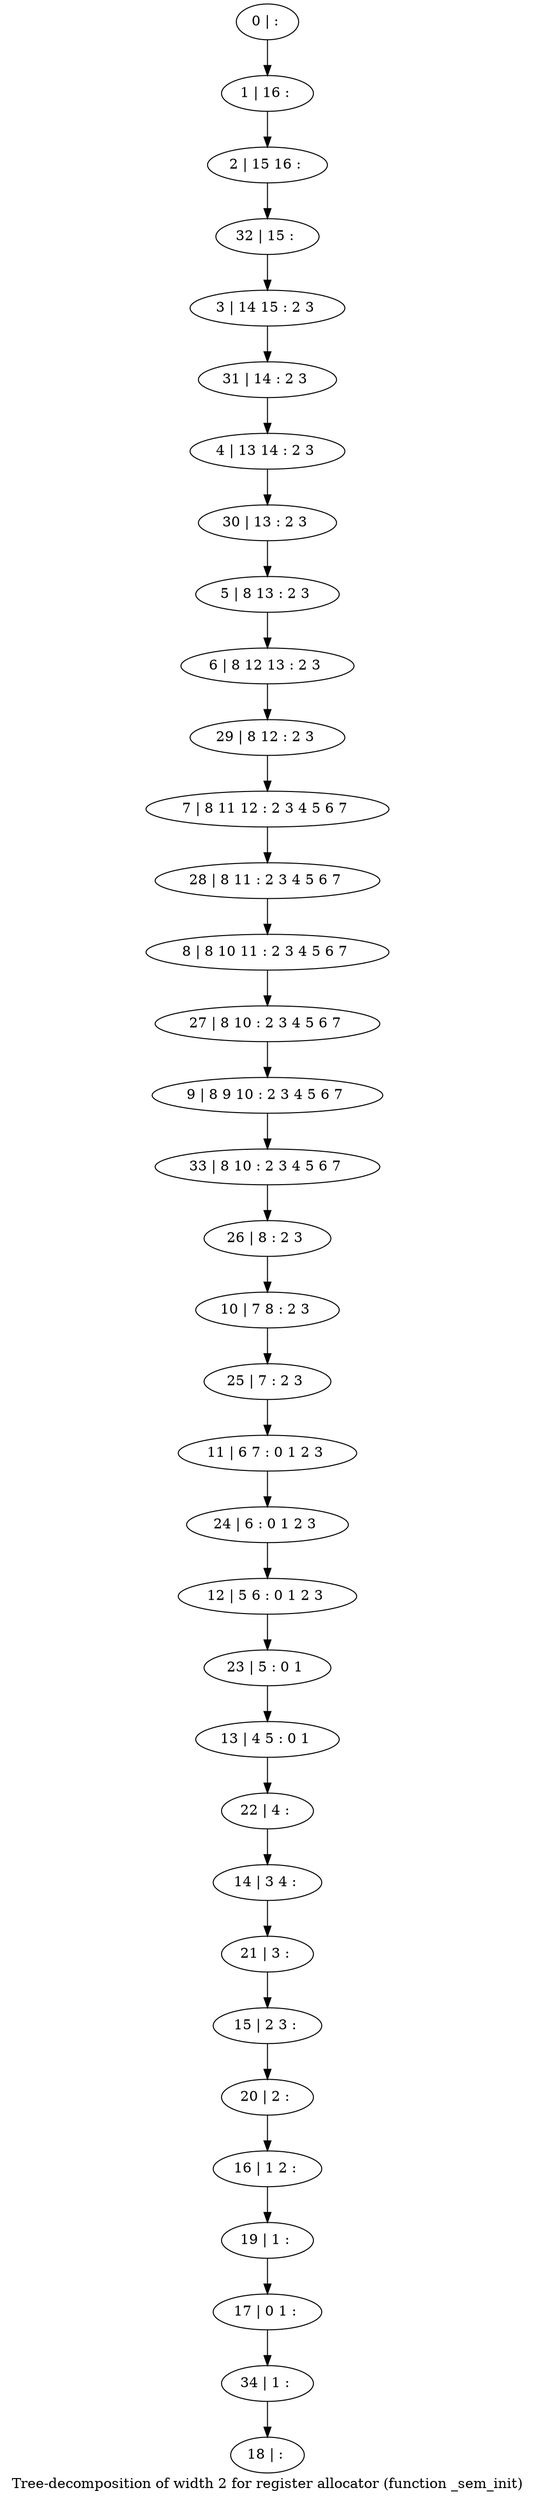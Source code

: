 digraph G {
graph [label="Tree-decomposition of width 2 for register allocator (function _sem_init)"]
0[label="0 | : "];
1[label="1 | 16 : "];
2[label="2 | 15 16 : "];
3[label="3 | 14 15 : 2 3 "];
4[label="4 | 13 14 : 2 3 "];
5[label="5 | 8 13 : 2 3 "];
6[label="6 | 8 12 13 : 2 3 "];
7[label="7 | 8 11 12 : 2 3 4 5 6 7 "];
8[label="8 | 8 10 11 : 2 3 4 5 6 7 "];
9[label="9 | 8 9 10 : 2 3 4 5 6 7 "];
10[label="10 | 7 8 : 2 3 "];
11[label="11 | 6 7 : 0 1 2 3 "];
12[label="12 | 5 6 : 0 1 2 3 "];
13[label="13 | 4 5 : 0 1 "];
14[label="14 | 3 4 : "];
15[label="15 | 2 3 : "];
16[label="16 | 1 2 : "];
17[label="17 | 0 1 : "];
18[label="18 | : "];
19[label="19 | 1 : "];
20[label="20 | 2 : "];
21[label="21 | 3 : "];
22[label="22 | 4 : "];
23[label="23 | 5 : 0 1 "];
24[label="24 | 6 : 0 1 2 3 "];
25[label="25 | 7 : 2 3 "];
26[label="26 | 8 : 2 3 "];
27[label="27 | 8 10 : 2 3 4 5 6 7 "];
28[label="28 | 8 11 : 2 3 4 5 6 7 "];
29[label="29 | 8 12 : 2 3 "];
30[label="30 | 13 : 2 3 "];
31[label="31 | 14 : 2 3 "];
32[label="32 | 15 : "];
33[label="33 | 8 10 : 2 3 4 5 6 7 "];
34[label="34 | 1 : "];
0->1 ;
1->2 ;
5->6 ;
19->17 ;
16->19 ;
20->16 ;
15->20 ;
21->15 ;
14->21 ;
22->14 ;
13->22 ;
23->13 ;
12->23 ;
24->12 ;
11->24 ;
25->11 ;
10->25 ;
26->10 ;
27->9 ;
8->27 ;
28->8 ;
7->28 ;
29->7 ;
6->29 ;
30->5 ;
4->30 ;
31->4 ;
3->31 ;
32->3 ;
2->32 ;
33->26 ;
9->33 ;
34->18 ;
17->34 ;
}
